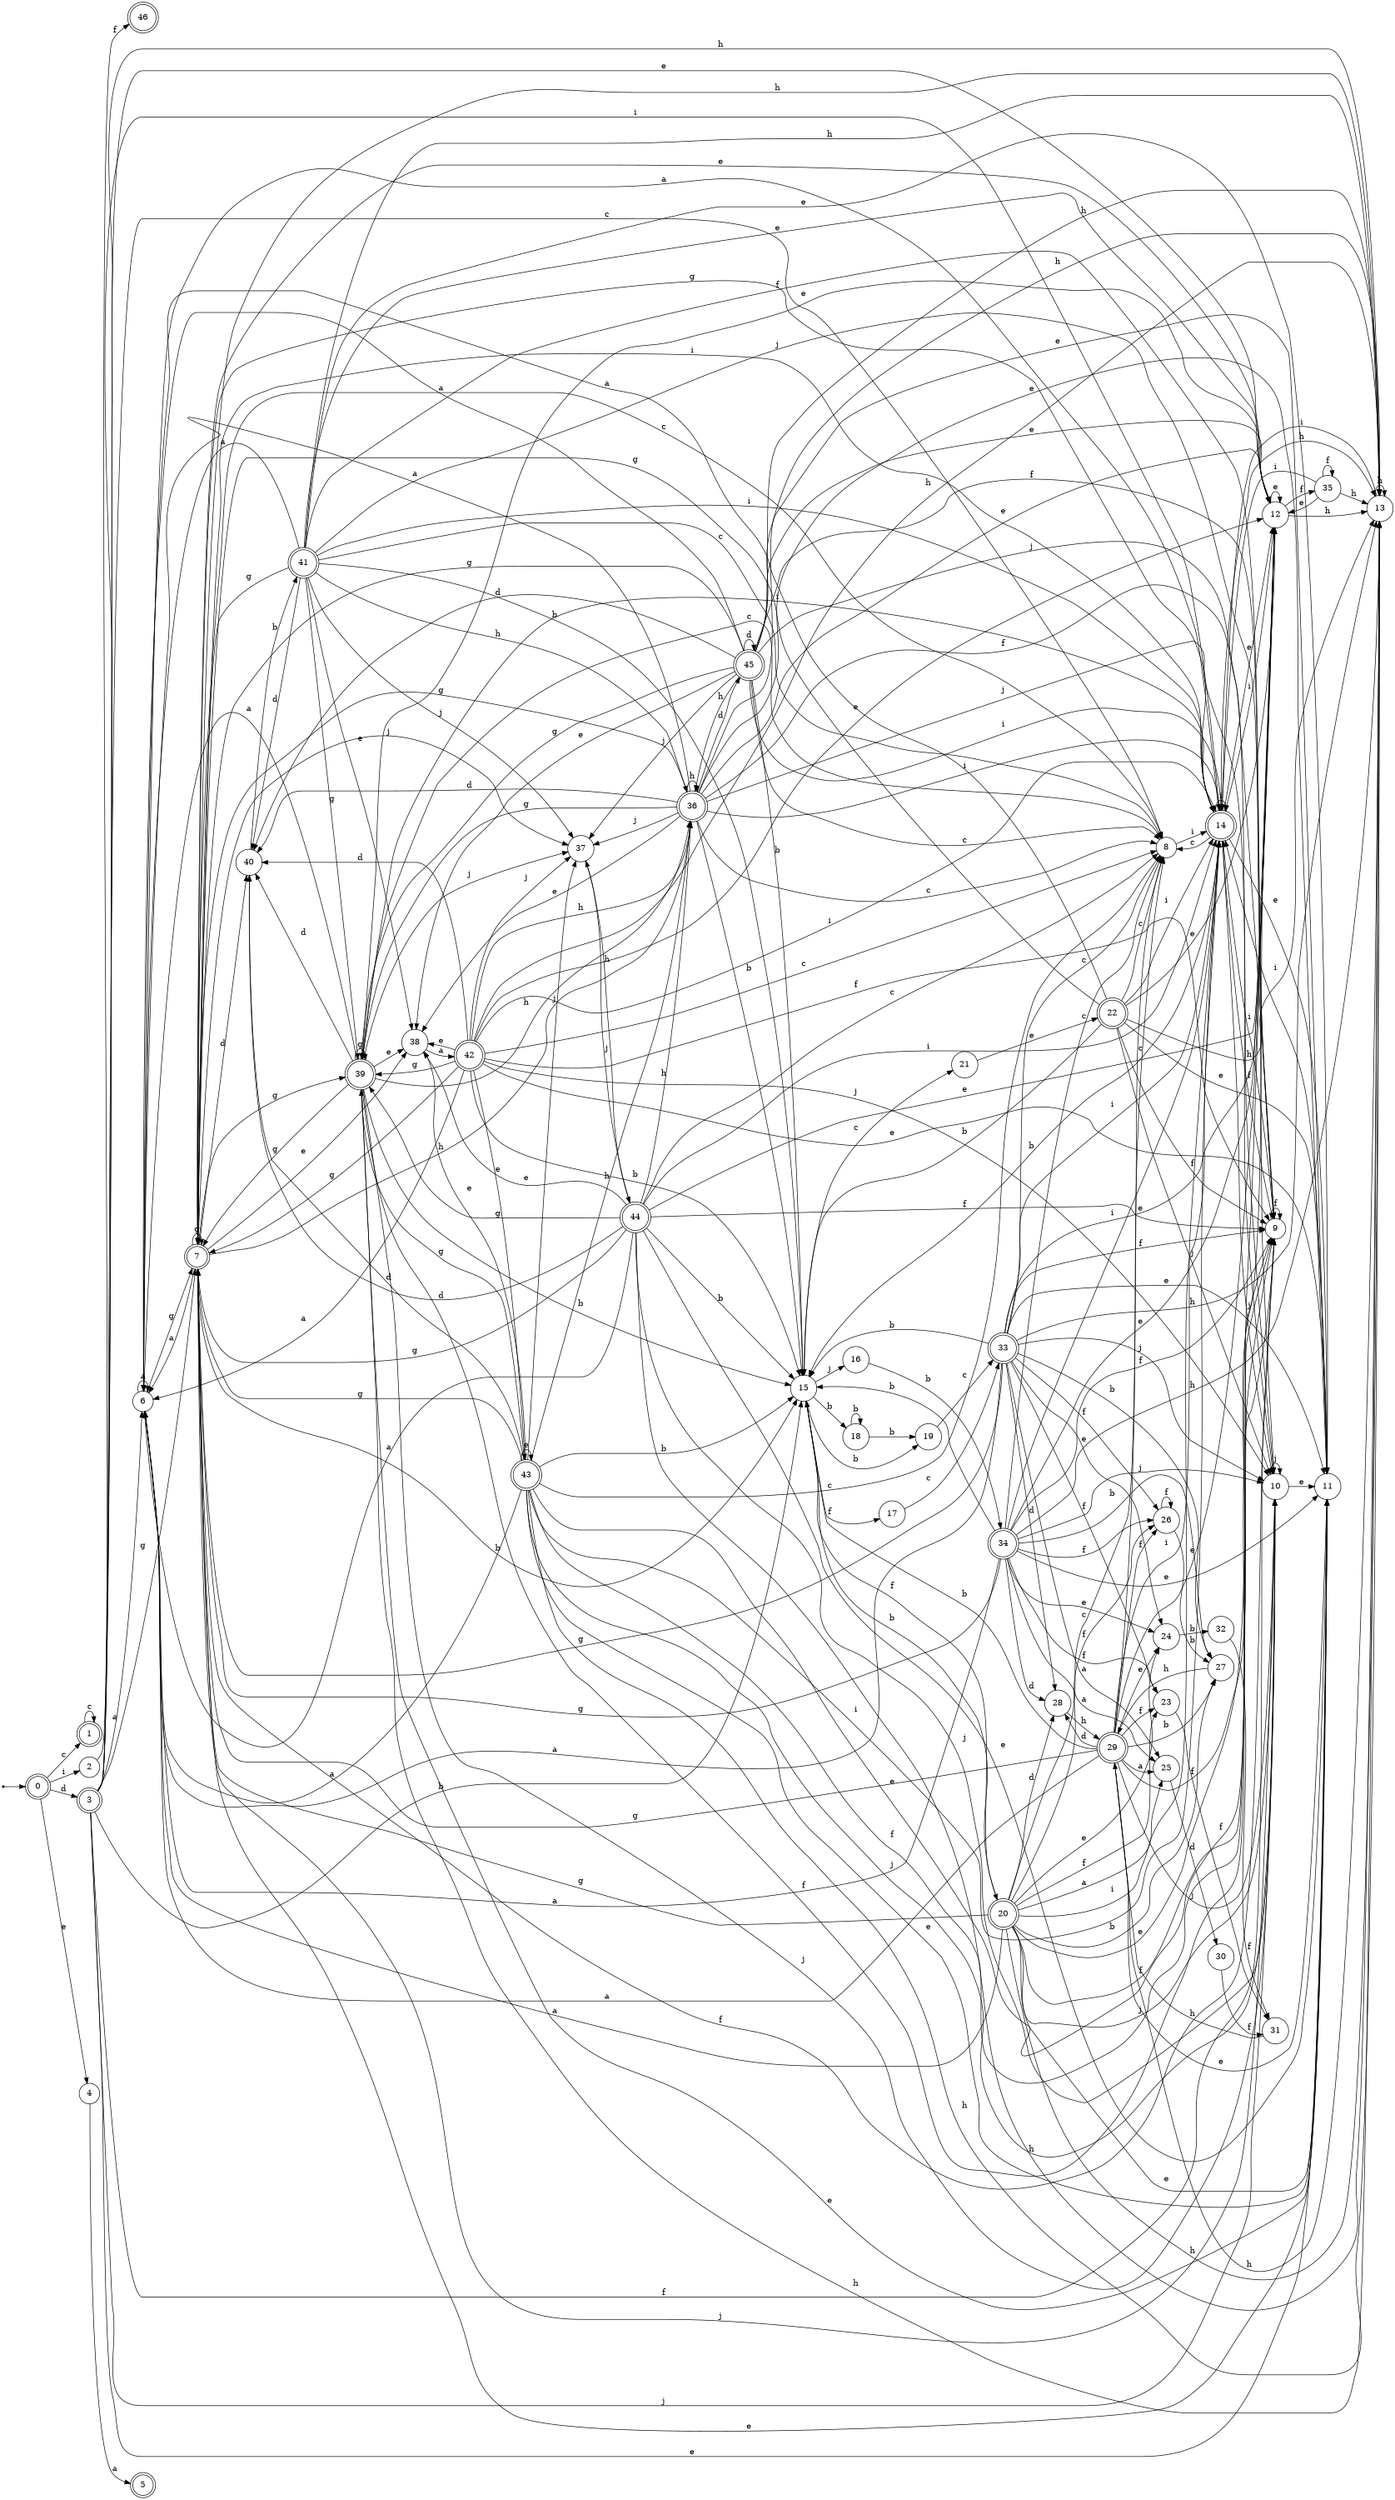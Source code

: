 digraph finite_state_machine {
rankdir=LR;
size="20,20";
node [shape = point]; "dummy0"
node [shape = doublecircle]; "0";"dummy0" -> "0";
node [shape = doublecircle]; "1";node [shape = circle]; "2";
node [shape = doublecircle]; "3";node [shape = circle]; "4";
node [shape = doublecircle]; "5";node [shape = circle]; "6";
node [shape = doublecircle]; "7";node [shape = circle]; "8";
node [shape = circle]; "9";
node [shape = circle]; "10";
node [shape = circle]; "11";
node [shape = circle]; "12";
node [shape = circle]; "13";
node [shape = doublecircle]; "14";node [shape = circle]; "15";
node [shape = circle]; "16";
node [shape = circle]; "17";
node [shape = circle]; "18";
node [shape = circle]; "19";
node [shape = doublecircle]; "20";node [shape = circle]; "21";
node [shape = doublecircle]; "22";node [shape = circle]; "23";
node [shape = circle]; "24";
node [shape = circle]; "25";
node [shape = circle]; "26";
node [shape = circle]; "27";
node [shape = circle]; "28";
node [shape = doublecircle]; "29";node [shape = circle]; "30";
node [shape = circle]; "31";
node [shape = circle]; "32";
node [shape = doublecircle]; "33";node [shape = doublecircle]; "34";node [shape = circle]; "35";
node [shape = doublecircle]; "36";node [shape = circle]; "37";
node [shape = circle]; "38";
node [shape = doublecircle]; "39";node [shape = circle]; "40";
node [shape = doublecircle]; "41";node [shape = doublecircle]; "42";node [shape = doublecircle]; "43";node [shape = doublecircle]; "44";node [shape = doublecircle]; "45";node [shape = doublecircle]; "46";"0" -> "1" [label = "c"];
 "0" -> "2" [label = "i"];
 "0" -> "3" [label = "d"];
 "0" -> "4" [label = "e"];
 "4" -> "5" [label = "a"];
 "3" -> "6" [label = "a"];
 "3" -> "7" [label = "g"];
 "3" -> "8" [label = "c"];
 "3" -> "9" [label = "f"];
 "3" -> "10" [label = "j"];
 "3" -> "11" [label = "e"];
 "3" -> "12" [label = "e"];
 "3" -> "13" [label = "h"];
 "3" -> "14" [label = "i"];
 "3" -> "15" [label = "b"];
 "15" -> "16" [label = "j"];
 "15" -> "17" [label = "f"];
 "15" -> "20" [label = "f"];
 "15" -> "18" [label = "b"];
 "15" -> "19" [label = "b"];
 "15" -> "21" [label = "c"];
 "21" -> "22" [label = "e"];
 "22" -> "15" [label = "b"];
 "22" -> "6" [label = "a"];
 "22" -> "7" [label = "g"];
 "22" -> "8" [label = "c"];
 "22" -> "9" [label = "f"];
 "22" -> "10" [label = "j"];
 "22" -> "11" [label = "e"];
 "22" -> "12" [label = "e"];
 "22" -> "13" [label = "h"];
 "22" -> "14" [label = "i"];
 "20" -> "9" [label = "f"];
 "20" -> "26" [label = "f"];
 "20" -> "23" [label = "f"];
 "20" -> "24" [label = "e"];
 "20" -> "11" [label = "e"];
 "20" -> "12" [label = "e"];
 "20" -> "25" [label = "a"];
 "20" -> "6" [label = "a"];
 "20" -> "27" [label = "b"];
 "20" -> "15" [label = "b"];
 "20" -> "28" [label = "d"];
 "20" -> "7" [label = "g"];
 "20" -> "8" [label = "c"];
 "20" -> "10" [label = "j"];
 "20" -> "13" [label = "h"];
 "20" -> "14" [label = "i"];
 "28" -> "29" [label = "h"];
 "29" -> "9" [label = "f"];
 "29" -> "26" [label = "f"];
 "29" -> "23" [label = "f"];
 "29" -> "24" [label = "e"];
 "29" -> "11" [label = "e"];
 "29" -> "12" [label = "e"];
 "29" -> "25" [label = "a"];
 "29" -> "6" [label = "a"];
 "29" -> "27" [label = "b"];
 "29" -> "15" [label = "b"];
 "29" -> "28" [label = "d"];
 "29" -> "7" [label = "g"];
 "29" -> "8" [label = "c"];
 "29" -> "10" [label = "j"];
 "29" -> "13" [label = "h"];
 "29" -> "14" [label = "i"];
 "27" -> "29" [label = "h"];
 "26" -> "26" [label = "f"];
 "26" -> "27" [label = "b"];
 "25" -> "30" [label = "d"];
 "30" -> "31" [label = "f"];
 "31" -> "29" [label = "h"];
 "24" -> "32" [label = "b"];
 "32" -> "31" [label = "f"];
 "23" -> "31" [label = "f"];
 "19" -> "33" [label = "c"];
 "33" -> "9" [label = "f"];
 "33" -> "26" [label = "f"];
 "33" -> "23" [label = "f"];
 "33" -> "24" [label = "e"];
 "33" -> "11" [label = "e"];
 "33" -> "12" [label = "e"];
 "33" -> "25" [label = "a"];
 "33" -> "6" [label = "a"];
 "33" -> "27" [label = "b"];
 "33" -> "15" [label = "b"];
 "33" -> "28" [label = "d"];
 "33" -> "7" [label = "g"];
 "33" -> "8" [label = "c"];
 "33" -> "10" [label = "j"];
 "33" -> "13" [label = "h"];
 "33" -> "14" [label = "i"];
 "18" -> "18" [label = "b"];
 "18" -> "19" [label = "b"];
 "17" -> "33" [label = "c"];
 "16" -> "34" [label = "b"];
 "34" -> "9" [label = "f"];
 "34" -> "26" [label = "f"];
 "34" -> "23" [label = "f"];
 "34" -> "24" [label = "e"];
 "34" -> "11" [label = "e"];
 "34" -> "12" [label = "e"];
 "34" -> "25" [label = "a"];
 "34" -> "6" [label = "a"];
 "34" -> "27" [label = "b"];
 "34" -> "15" [label = "b"];
 "34" -> "28" [label = "d"];
 "34" -> "7" [label = "g"];
 "34" -> "8" [label = "c"];
 "34" -> "10" [label = "j"];
 "34" -> "13" [label = "h"];
 "34" -> "14" [label = "i"];
 "14" -> "14" [label = "i"];
 "14" -> "8" [label = "c"];
 "14" -> "9" [label = "f"];
 "14" -> "10" [label = "j"];
 "14" -> "11" [label = "e"];
 "14" -> "12" [label = "e"];
 "14" -> "13" [label = "h"];
 "14" -> "6" [label = "a"];
 "14" -> "7" [label = "g"];
 "14" -> "15" [label = "b"];
 "13" -> "13" [label = "h"];
 "13" -> "14" [label = "i"];
 "12" -> "12" [label = "e"];
 "12" -> "35" [label = "f"];
 "12" -> "13" [label = "h"];
 "12" -> "14" [label = "i"];
 "35" -> "35" [label = "f"];
 "35" -> "12" [label = "e"];
 "35" -> "13" [label = "h"];
 "35" -> "14" [label = "i"];
 "11" -> "14" [label = "i"];
 "10" -> "10" [label = "j"];
 "10" -> "11" [label = "e"];
 "9" -> "9" [label = "f"];
 "9" -> "14" [label = "i"];
 "8" -> "14" [label = "i"];
 "7" -> "39" [label = "g"];
 "7" -> "7" [label = "g"];
 "7" -> "6" [label = "a"];
 "7" -> "36" [label = "h"];
 "7" -> "13" [label = "h"];
 "7" -> "10" [label = "j"];
 "7" -> "37" [label = "j"];
 "7" -> "11" [label = "e"];
 "7" -> "12" [label = "e"];
 "7" -> "38" [label = "e"];
 "7" -> "40" [label = "d"];
 "7" -> "8" [label = "c"];
 "7" -> "9" [label = "f"];
 "7" -> "14" [label = "i"];
 "7" -> "15" [label = "b"];
 "40" -> "41" [label = "b"];
 "41" -> "40" [label = "d"];
 "41" -> "36" [label = "h"];
 "41" -> "13" [label = "h"];
 "41" -> "10" [label = "j"];
 "41" -> "37" [label = "j"];
 "41" -> "11" [label = "e"];
 "41" -> "12" [label = "e"];
 "41" -> "38" [label = "e"];
 "41" -> "7" [label = "g"];
 "41" -> "39" [label = "g"];
 "41" -> "6" [label = "a"];
 "41" -> "8" [label = "c"];
 "41" -> "9" [label = "f"];
 "41" -> "14" [label = "i"];
 "41" -> "15" [label = "b"];
 "39" -> "7" [label = "g"];
 "39" -> "39" [label = "g"];
 "39" -> "36" [label = "h"];
 "39" -> "13" [label = "h"];
 "39" -> "10" [label = "j"];
 "39" -> "37" [label = "j"];
 "39" -> "11" [label = "e"];
 "39" -> "12" [label = "e"];
 "39" -> "38" [label = "e"];
 "39" -> "40" [label = "d"];
 "39" -> "6" [label = "a"];
 "39" -> "8" [label = "c"];
 "39" -> "9" [label = "f"];
 "39" -> "14" [label = "i"];
 "39" -> "15" [label = "b"];
 "38" -> "42" [label = "a"];
 "42" -> "11" [label = "e"];
 "42" -> "43" [label = "e"];
 "42" -> "12" [label = "e"];
 "42" -> "38" [label = "e"];
 "42" -> "36" [label = "h"];
 "42" -> "13" [label = "h"];
 "42" -> "10" [label = "j"];
 "42" -> "37" [label = "j"];
 "42" -> "7" [label = "g"];
 "42" -> "39" [label = "g"];
 "42" -> "40" [label = "d"];
 "42" -> "6" [label = "a"];
 "42" -> "8" [label = "c"];
 "42" -> "9" [label = "f"];
 "42" -> "14" [label = "i"];
 "42" -> "15" [label = "b"];
 "43" -> "11" [label = "e"];
 "43" -> "43" [label = "e"];
 "43" -> "12" [label = "e"];
 "43" -> "38" [label = "e"];
 "43" -> "36" [label = "h"];
 "43" -> "13" [label = "h"];
 "43" -> "10" [label = "j"];
 "43" -> "37" [label = "j"];
 "43" -> "7" [label = "g"];
 "43" -> "39" [label = "g"];
 "43" -> "40" [label = "d"];
 "43" -> "6" [label = "a"];
 "43" -> "8" [label = "c"];
 "43" -> "9" [label = "f"];
 "43" -> "14" [label = "i"];
 "43" -> "15" [label = "b"];
 "37" -> "44" [label = "h"];
 "44" -> "10" [label = "j"];
 "44" -> "37" [label = "j"];
 "44" -> "36" [label = "h"];
 "44" -> "13" [label = "h"];
 "44" -> "11" [label = "e"];
 "44" -> "12" [label = "e"];
 "44" -> "38" [label = "e"];
 "44" -> "7" [label = "g"];
 "44" -> "39" [label = "g"];
 "44" -> "40" [label = "d"];
 "44" -> "6" [label = "a"];
 "44" -> "8" [label = "c"];
 "44" -> "9" [label = "f"];
 "44" -> "14" [label = "i"];
 "44" -> "15" [label = "b"];
 "36" -> "36" [label = "h"];
 "36" -> "13" [label = "h"];
 "36" -> "40" [label = "d"];
 "36" -> "45" [label = "d"];
 "36" -> "10" [label = "j"];
 "36" -> "37" [label = "j"];
 "36" -> "11" [label = "e"];
 "36" -> "12" [label = "e"];
 "36" -> "38" [label = "e"];
 "36" -> "7" [label = "g"];
 "36" -> "39" [label = "g"];
 "36" -> "6" [label = "a"];
 "36" -> "8" [label = "c"];
 "36" -> "9" [label = "f"];
 "36" -> "14" [label = "i"];
 "36" -> "15" [label = "b"];
 "45" -> "40" [label = "d"];
 "45" -> "45" [label = "d"];
 "45" -> "36" [label = "h"];
 "45" -> "13" [label = "h"];
 "45" -> "10" [label = "j"];
 "45" -> "37" [label = "j"];
 "45" -> "11" [label = "e"];
 "45" -> "12" [label = "e"];
 "45" -> "38" [label = "e"];
 "45" -> "7" [label = "g"];
 "45" -> "39" [label = "g"];
 "45" -> "6" [label = "a"];
 "45" -> "8" [label = "c"];
 "45" -> "9" [label = "f"];
 "45" -> "14" [label = "i"];
 "45" -> "15" [label = "b"];
 "6" -> "6" [label = "a"];
 "6" -> "7" [label = "g"];
 "2" -> "46" [label = "f"];
 "1" -> "1" [label = "c"];
 }
